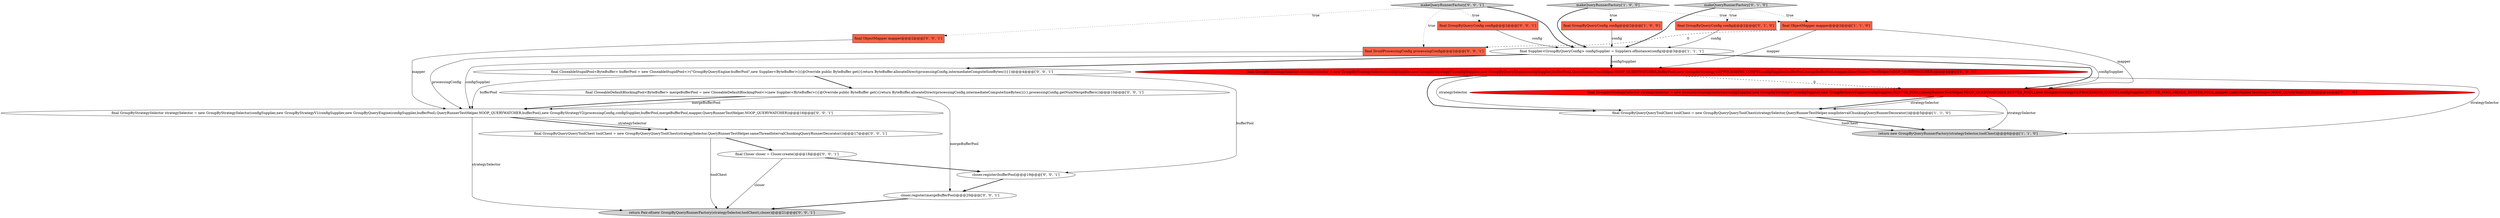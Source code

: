digraph {
6 [style = filled, label = "makeQueryRunnerFactory['1', '0', '0']", fillcolor = lightgray, shape = diamond image = "AAA0AAABBB1BBB"];
20 [style = filled, label = "final GroupByStrategySelector strategySelector = new GroupByStrategySelector(configSupplier,new GroupByStrategyV1(configSupplier,new GroupByQueryEngine(configSupplier,bufferPool),QueryRunnerTestHelper.NOOP_QUERYWATCHER,bufferPool),new GroupByStrategyV2(processingConfig,configSupplier,bufferPool,mergeBufferPool,mapper,QueryRunnerTestHelper.NOOP_QUERYWATCHER))@@@16@@@['0', '0', '1']", fillcolor = white, shape = ellipse image = "AAA0AAABBB3BBB"];
2 [style = filled, label = "final GroupByQueryConfig config@@@2@@@['1', '0', '0']", fillcolor = tomato, shape = box image = "AAA0AAABBB1BBB"];
18 [style = filled, label = "makeQueryRunnerFactory['0', '0', '1']", fillcolor = lightgray, shape = diamond image = "AAA0AAABBB3BBB"];
21 [style = filled, label = "final Closer closer = Closer.create()@@@18@@@['0', '0', '1']", fillcolor = white, shape = ellipse image = "AAA0AAABBB3BBB"];
3 [style = filled, label = "return new GroupByQueryRunnerFactory(strategySelector,toolChest)@@@6@@@['1', '1', '0']", fillcolor = lightgray, shape = ellipse image = "AAA0AAABBB1BBB"];
13 [style = filled, label = "closer.register(mergeBufferPool)@@@20@@@['0', '0', '1']", fillcolor = white, shape = ellipse image = "AAA0AAABBB3BBB"];
17 [style = filled, label = "final DruidProcessingConfig processingConfig@@@2@@@['0', '0', '1']", fillcolor = tomato, shape = box image = "AAA0AAABBB3BBB"];
8 [style = filled, label = "makeQueryRunnerFactory['0', '1', '0']", fillcolor = lightgray, shape = diamond image = "AAA0AAABBB2BBB"];
15 [style = filled, label = "final CloseableDefaultBlockingPool<ByteBuffer> mergeBufferPool = new CloseableDefaultBlockingPool<>(new Supplier<ByteBuffer>(){@Override public ByteBuffer get(){return ByteBuffer.allocateDirect(processingConfig.intermediateComputeSizeBytes())}},processingConfig.getNumMergeBuffers())@@@10@@@['0', '0', '1']", fillcolor = white, shape = ellipse image = "AAA0AAABBB3BBB"];
19 [style = filled, label = "final CloseableStupidPool<ByteBuffer> bufferPool = new CloseableStupidPool<>(\"GroupByQueryEngine-bufferPool\",new Supplier<ByteBuffer>(){@Override public ByteBuffer get(){return ByteBuffer.allocateDirect(processingConfig.intermediateComputeSizeBytes())}})@@@4@@@['0', '0', '1']", fillcolor = white, shape = ellipse image = "AAA0AAABBB3BBB"];
11 [style = filled, label = "final ObjectMapper mapper@@@2@@@['0', '0', '1']", fillcolor = tomato, shape = box image = "AAA0AAABBB3BBB"];
7 [style = filled, label = "final GroupByQueryConfig config@@@2@@@['0', '1', '0']", fillcolor = tomato, shape = box image = "AAA0AAABBB2BBB"];
4 [style = filled, label = "final ObjectMapper mapper@@@2@@@['1', '1', '0']", fillcolor = tomato, shape = box image = "AAA0AAABBB1BBB"];
1 [style = filled, label = "final GroupByStrategySelector strategySelector = new GroupByStrategySelector(configSupplier,new GroupByStrategyV1(configSupplier,new GroupByQueryEngine(configSupplier,bufferPool),QueryRunnerTestHelper.NOOP_QUERYWATCHER,bufferPool),new GroupByStrategyV2(PROCESSING_CONFIG,configSupplier,bufferPool,mergeBufferPool,mapper,QueryRunnerTestHelper.NOOP_QUERYWATCHER))@@@4@@@['1', '0', '0']", fillcolor = red, shape = ellipse image = "AAA1AAABBB1BBB"];
10 [style = filled, label = "final GroupByQueryQueryToolChest toolChest = new GroupByQueryQueryToolChest(strategySelector,QueryRunnerTestHelper.sameThreadIntervalChunkingQueryRunnerDecorator())@@@17@@@['0', '0', '1']", fillcolor = white, shape = ellipse image = "AAA0AAABBB3BBB"];
0 [style = filled, label = "final GroupByQueryQueryToolChest toolChest = new GroupByQueryQueryToolChest(strategySelector,QueryRunnerTestHelper.noopIntervalChunkingQueryRunnerDecorator())@@@5@@@['1', '1', '0']", fillcolor = white, shape = ellipse image = "AAA0AAABBB1BBB"];
5 [style = filled, label = "final Supplier<GroupByQueryConfig> configSupplier = Suppliers.ofInstance(config)@@@3@@@['1', '1', '1']", fillcolor = white, shape = ellipse image = "AAA0AAABBB1BBB"];
14 [style = filled, label = "return Pair.of(new GroupByQueryRunnerFactory(strategySelector,toolChest),closer)@@@21@@@['0', '0', '1']", fillcolor = lightgray, shape = ellipse image = "AAA0AAABBB3BBB"];
9 [style = filled, label = "final GroupByStrategySelector strategySelector = new GroupByStrategySelector(configSupplier,new GroupByStrategyV1(configSupplier,new GroupByQueryEngine(configSupplier,BUFFER_POOL),QueryRunnerTestHelper.NOOP_QUERYWATCHER,BUFFER_POOL),new GroupByStrategyV2(PROCESSING_CONFIG,configSupplier,BUFFER_POOL,MERGE_BUFFER_POOL,mapper,QueryRunnerTestHelper.NOOP_QUERYWATCHER))@@@4@@@['0', '1', '0']", fillcolor = red, shape = ellipse image = "AAA1AAABBB2BBB"];
12 [style = filled, label = "final GroupByQueryConfig config@@@2@@@['0', '0', '1']", fillcolor = tomato, shape = box image = "AAA0AAABBB3BBB"];
16 [style = filled, label = "closer.register(bufferPool)@@@19@@@['0', '0', '1']", fillcolor = white, shape = ellipse image = "AAA0AAABBB3BBB"];
0->3 [style = bold, label=""];
5->1 [style = solid, label="configSupplier"];
16->13 [style = bold, label=""];
4->1 [style = solid, label="mapper"];
9->0 [style = bold, label=""];
20->14 [style = solid, label="strategySelector"];
5->9 [style = bold, label=""];
4->17 [style = dashed, label="0"];
15->20 [style = solid, label="mergeBufferPool"];
9->0 [style = solid, label="strategySelector"];
1->3 [style = solid, label="strategySelector"];
9->3 [style = solid, label="strategySelector"];
8->7 [style = dotted, label="true"];
1->9 [style = dashed, label="0"];
2->5 [style = solid, label="config"];
0->3 [style = solid, label="toolChest"];
1->0 [style = bold, label=""];
10->21 [style = bold, label=""];
7->5 [style = solid, label="config"];
8->4 [style = dotted, label="true"];
10->14 [style = solid, label="toolChest"];
19->16 [style = solid, label="bufferPool"];
20->10 [style = bold, label=""];
4->9 [style = solid, label="mapper"];
11->20 [style = solid, label="mapper"];
5->19 [style = bold, label=""];
15->13 [style = solid, label="mergeBufferPool"];
5->1 [style = bold, label=""];
6->5 [style = bold, label=""];
21->14 [style = solid, label="closer"];
18->11 [style = dotted, label="true"];
6->2 [style = dotted, label="true"];
18->12 [style = dotted, label="true"];
8->5 [style = bold, label=""];
6->4 [style = dotted, label="true"];
15->20 [style = bold, label=""];
18->5 [style = bold, label=""];
5->20 [style = solid, label="configSupplier"];
21->16 [style = bold, label=""];
18->17 [style = dotted, label="true"];
19->20 [style = solid, label="bufferPool"];
19->15 [style = bold, label=""];
20->10 [style = solid, label="strategySelector"];
5->9 [style = solid, label="configSupplier"];
13->14 [style = bold, label=""];
1->0 [style = solid, label="strategySelector"];
17->20 [style = solid, label="processingConfig"];
12->5 [style = solid, label="config"];
}
